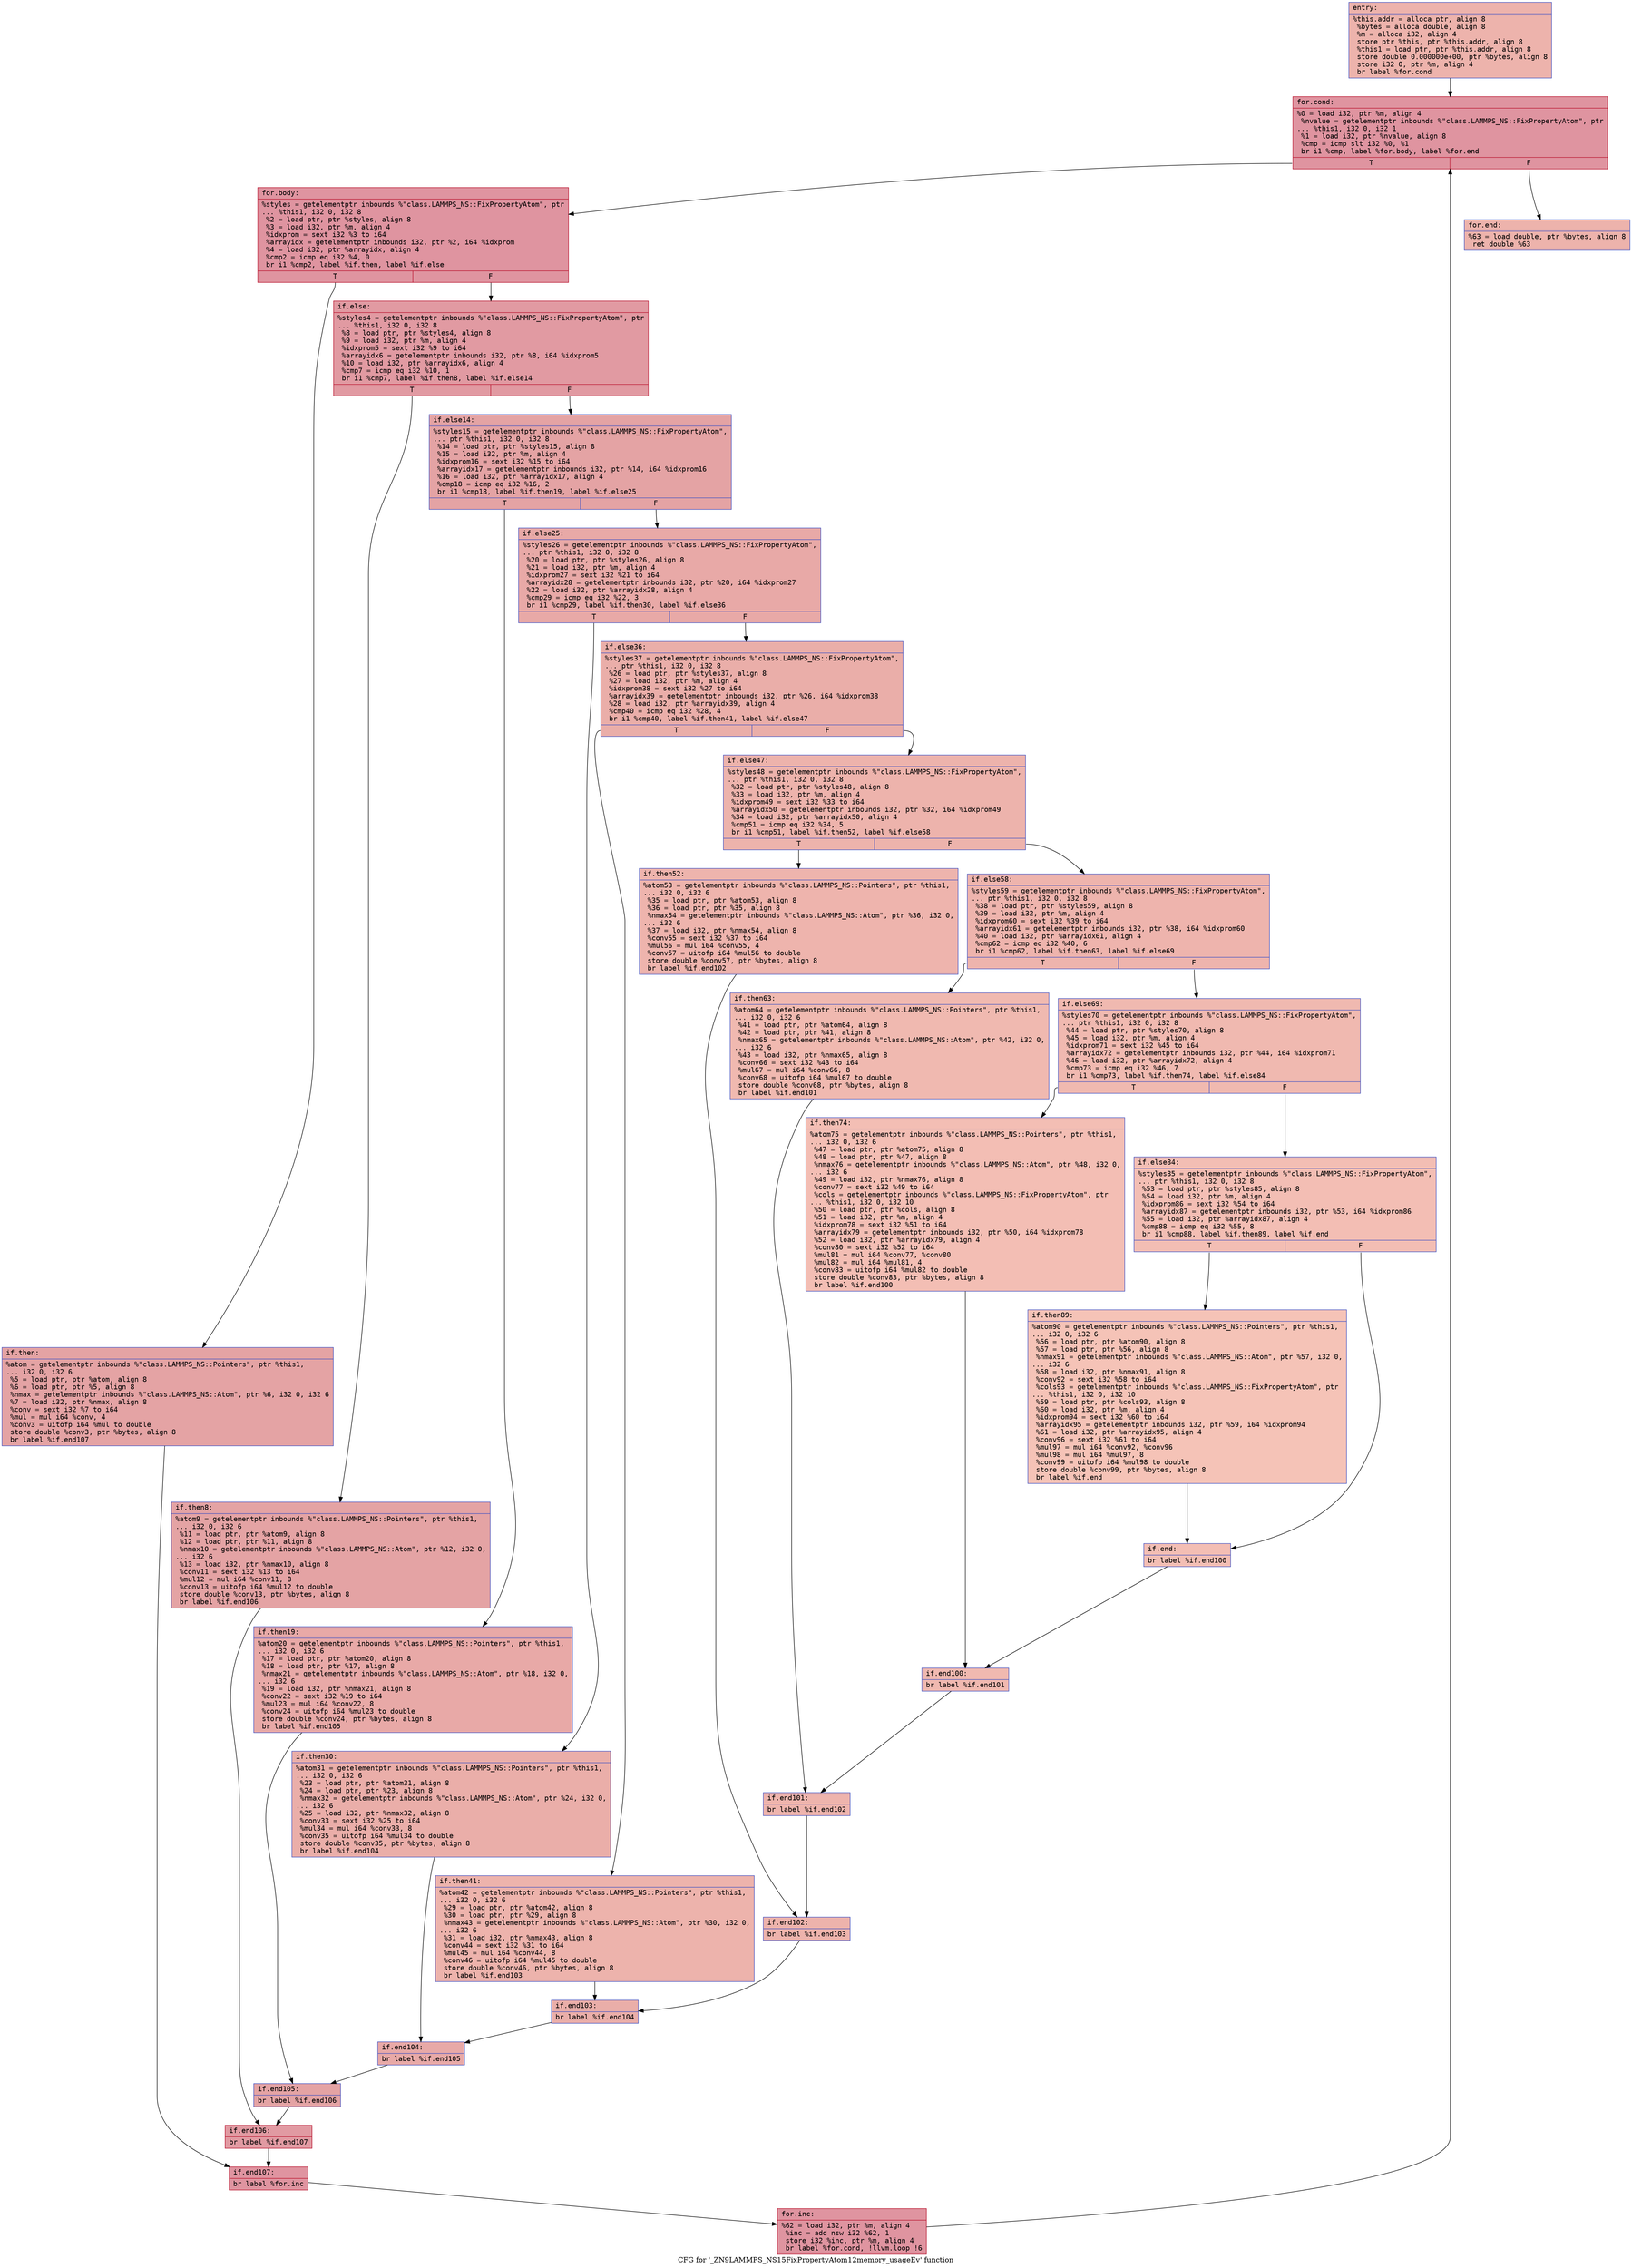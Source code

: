digraph "CFG for '_ZN9LAMMPS_NS15FixPropertyAtom12memory_usageEv' function" {
	label="CFG for '_ZN9LAMMPS_NS15FixPropertyAtom12memory_usageEv' function";

	Node0x561c2753ad40 [shape=record,color="#3d50c3ff", style=filled, fillcolor="#d6524470" fontname="Courier",label="{entry:\l|  %this.addr = alloca ptr, align 8\l  %bytes = alloca double, align 8\l  %m = alloca i32, align 4\l  store ptr %this, ptr %this.addr, align 8\l  %this1 = load ptr, ptr %this.addr, align 8\l  store double 0.000000e+00, ptr %bytes, align 8\l  store i32 0, ptr %m, align 4\l  br label %for.cond\l}"];
	Node0x561c2753ad40 -> Node0x561c2753bb70[tooltip="entry -> for.cond\nProbability 100.00%" ];
	Node0x561c2753bb70 [shape=record,color="#b70d28ff", style=filled, fillcolor="#b70d2870" fontname="Courier",label="{for.cond:\l|  %0 = load i32, ptr %m, align 4\l  %nvalue = getelementptr inbounds %\"class.LAMMPS_NS::FixPropertyAtom\", ptr\l... %this1, i32 0, i32 1\l  %1 = load i32, ptr %nvalue, align 8\l  %cmp = icmp slt i32 %0, %1\l  br i1 %cmp, label %for.body, label %for.end\l|{<s0>T|<s1>F}}"];
	Node0x561c2753bb70:s0 -> Node0x561c2753bef0[tooltip="for.cond -> for.body\nProbability 96.88%" ];
	Node0x561c2753bb70:s1 -> Node0x561c2753bf70[tooltip="for.cond -> for.end\nProbability 3.12%" ];
	Node0x561c2753bef0 [shape=record,color="#b70d28ff", style=filled, fillcolor="#b70d2870" fontname="Courier",label="{for.body:\l|  %styles = getelementptr inbounds %\"class.LAMMPS_NS::FixPropertyAtom\", ptr\l... %this1, i32 0, i32 8\l  %2 = load ptr, ptr %styles, align 8\l  %3 = load i32, ptr %m, align 4\l  %idxprom = sext i32 %3 to i64\l  %arrayidx = getelementptr inbounds i32, ptr %2, i64 %idxprom\l  %4 = load i32, ptr %arrayidx, align 4\l  %cmp2 = icmp eq i32 %4, 0\l  br i1 %cmp2, label %if.then, label %if.else\l|{<s0>T|<s1>F}}"];
	Node0x561c2753bef0:s0 -> Node0x561c27540030[tooltip="for.body -> if.then\nProbability 37.50%" ];
	Node0x561c2753bef0:s1 -> Node0x561c275400a0[tooltip="for.body -> if.else\nProbability 62.50%" ];
	Node0x561c27540030 [shape=record,color="#3d50c3ff", style=filled, fillcolor="#c32e3170" fontname="Courier",label="{if.then:\l|  %atom = getelementptr inbounds %\"class.LAMMPS_NS::Pointers\", ptr %this1,\l... i32 0, i32 6\l  %5 = load ptr, ptr %atom, align 8\l  %6 = load ptr, ptr %5, align 8\l  %nmax = getelementptr inbounds %\"class.LAMMPS_NS::Atom\", ptr %6, i32 0, i32 6\l  %7 = load i32, ptr %nmax, align 8\l  %conv = sext i32 %7 to i64\l  %mul = mul i64 %conv, 4\l  %conv3 = uitofp i64 %mul to double\l  store double %conv3, ptr %bytes, align 8\l  br label %if.end107\l}"];
	Node0x561c27540030 -> Node0x561c27540770[tooltip="if.then -> if.end107\nProbability 100.00%" ];
	Node0x561c275400a0 [shape=record,color="#b70d28ff", style=filled, fillcolor="#bb1b2c70" fontname="Courier",label="{if.else:\l|  %styles4 = getelementptr inbounds %\"class.LAMMPS_NS::FixPropertyAtom\", ptr\l... %this1, i32 0, i32 8\l  %8 = load ptr, ptr %styles4, align 8\l  %9 = load i32, ptr %m, align 4\l  %idxprom5 = sext i32 %9 to i64\l  %arrayidx6 = getelementptr inbounds i32, ptr %8, i64 %idxprom5\l  %10 = load i32, ptr %arrayidx6, align 4\l  %cmp7 = icmp eq i32 %10, 1\l  br i1 %cmp7, label %if.then8, label %if.else14\l|{<s0>T|<s1>F}}"];
	Node0x561c275400a0:s0 -> Node0x561c27540e90[tooltip="if.else -> if.then8\nProbability 50.00%" ];
	Node0x561c275400a0:s1 -> Node0x561c27540ee0[tooltip="if.else -> if.else14\nProbability 50.00%" ];
	Node0x561c27540e90 [shape=record,color="#3d50c3ff", style=filled, fillcolor="#c32e3170" fontname="Courier",label="{if.then8:\l|  %atom9 = getelementptr inbounds %\"class.LAMMPS_NS::Pointers\", ptr %this1,\l... i32 0, i32 6\l  %11 = load ptr, ptr %atom9, align 8\l  %12 = load ptr, ptr %11, align 8\l  %nmax10 = getelementptr inbounds %\"class.LAMMPS_NS::Atom\", ptr %12, i32 0,\l... i32 6\l  %13 = load i32, ptr %nmax10, align 8\l  %conv11 = sext i32 %13 to i64\l  %mul12 = mul i64 %conv11, 8\l  %conv13 = uitofp i64 %mul12 to double\l  store double %conv13, ptr %bytes, align 8\l  br label %if.end106\l}"];
	Node0x561c27540e90 -> Node0x561c275415c0[tooltip="if.then8 -> if.end106\nProbability 100.00%" ];
	Node0x561c27540ee0 [shape=record,color="#3d50c3ff", style=filled, fillcolor="#c32e3170" fontname="Courier",label="{if.else14:\l|  %styles15 = getelementptr inbounds %\"class.LAMMPS_NS::FixPropertyAtom\",\l... ptr %this1, i32 0, i32 8\l  %14 = load ptr, ptr %styles15, align 8\l  %15 = load i32, ptr %m, align 4\l  %idxprom16 = sext i32 %15 to i64\l  %arrayidx17 = getelementptr inbounds i32, ptr %14, i64 %idxprom16\l  %16 = load i32, ptr %arrayidx17, align 4\l  %cmp18 = icmp eq i32 %16, 2\l  br i1 %cmp18, label %if.then19, label %if.else25\l|{<s0>T|<s1>F}}"];
	Node0x561c27540ee0:s0 -> Node0x561c27541b40[tooltip="if.else14 -> if.then19\nProbability 50.00%" ];
	Node0x561c27540ee0:s1 -> Node0x561c27541bc0[tooltip="if.else14 -> if.else25\nProbability 50.00%" ];
	Node0x561c27541b40 [shape=record,color="#3d50c3ff", style=filled, fillcolor="#ca3b3770" fontname="Courier",label="{if.then19:\l|  %atom20 = getelementptr inbounds %\"class.LAMMPS_NS::Pointers\", ptr %this1,\l... i32 0, i32 6\l  %17 = load ptr, ptr %atom20, align 8\l  %18 = load ptr, ptr %17, align 8\l  %nmax21 = getelementptr inbounds %\"class.LAMMPS_NS::Atom\", ptr %18, i32 0,\l... i32 6\l  %19 = load i32, ptr %nmax21, align 8\l  %conv22 = sext i32 %19 to i64\l  %mul23 = mul i64 %conv22, 8\l  %conv24 = uitofp i64 %mul23 to double\l  store double %conv24, ptr %bytes, align 8\l  br label %if.end105\l}"];
	Node0x561c27541b40 -> Node0x561c275422a0[tooltip="if.then19 -> if.end105\nProbability 100.00%" ];
	Node0x561c27541bc0 [shape=record,color="#3d50c3ff", style=filled, fillcolor="#ca3b3770" fontname="Courier",label="{if.else25:\l|  %styles26 = getelementptr inbounds %\"class.LAMMPS_NS::FixPropertyAtom\",\l... ptr %this1, i32 0, i32 8\l  %20 = load ptr, ptr %styles26, align 8\l  %21 = load i32, ptr %m, align 4\l  %idxprom27 = sext i32 %21 to i64\l  %arrayidx28 = getelementptr inbounds i32, ptr %20, i64 %idxprom27\l  %22 = load i32, ptr %arrayidx28, align 4\l  %cmp29 = icmp eq i32 %22, 3\l  br i1 %cmp29, label %if.then30, label %if.else36\l|{<s0>T|<s1>F}}"];
	Node0x561c27541bc0:s0 -> Node0x561c27540ce0[tooltip="if.else25 -> if.then30\nProbability 50.00%" ];
	Node0x561c27541bc0:s1 -> Node0x561c27540d60[tooltip="if.else25 -> if.else36\nProbability 50.00%" ];
	Node0x561c27540ce0 [shape=record,color="#3d50c3ff", style=filled, fillcolor="#d0473d70" fontname="Courier",label="{if.then30:\l|  %atom31 = getelementptr inbounds %\"class.LAMMPS_NS::Pointers\", ptr %this1,\l... i32 0, i32 6\l  %23 = load ptr, ptr %atom31, align 8\l  %24 = load ptr, ptr %23, align 8\l  %nmax32 = getelementptr inbounds %\"class.LAMMPS_NS::Atom\", ptr %24, i32 0,\l... i32 6\l  %25 = load i32, ptr %nmax32, align 8\l  %conv33 = sext i32 %25 to i64\l  %mul34 = mul i64 %conv33, 8\l  %conv35 = uitofp i64 %mul34 to double\l  store double %conv35, ptr %bytes, align 8\l  br label %if.end104\l}"];
	Node0x561c27540ce0 -> Node0x561c27543280[tooltip="if.then30 -> if.end104\nProbability 100.00%" ];
	Node0x561c27540d60 [shape=record,color="#3d50c3ff", style=filled, fillcolor="#d0473d70" fontname="Courier",label="{if.else36:\l|  %styles37 = getelementptr inbounds %\"class.LAMMPS_NS::FixPropertyAtom\",\l... ptr %this1, i32 0, i32 8\l  %26 = load ptr, ptr %styles37, align 8\l  %27 = load i32, ptr %m, align 4\l  %idxprom38 = sext i32 %27 to i64\l  %arrayidx39 = getelementptr inbounds i32, ptr %26, i64 %idxprom38\l  %28 = load i32, ptr %arrayidx39, align 4\l  %cmp40 = icmp eq i32 %28, 4\l  br i1 %cmp40, label %if.then41, label %if.else47\l|{<s0>T|<s1>F}}"];
	Node0x561c27540d60:s0 -> Node0x561c27543800[tooltip="if.else36 -> if.then41\nProbability 50.00%" ];
	Node0x561c27540d60:s1 -> Node0x561c27543880[tooltip="if.else36 -> if.else47\nProbability 50.00%" ];
	Node0x561c27543800 [shape=record,color="#3d50c3ff", style=filled, fillcolor="#d6524470" fontname="Courier",label="{if.then41:\l|  %atom42 = getelementptr inbounds %\"class.LAMMPS_NS::Pointers\", ptr %this1,\l... i32 0, i32 6\l  %29 = load ptr, ptr %atom42, align 8\l  %30 = load ptr, ptr %29, align 8\l  %nmax43 = getelementptr inbounds %\"class.LAMMPS_NS::Atom\", ptr %30, i32 0,\l... i32 6\l  %31 = load i32, ptr %nmax43, align 8\l  %conv44 = sext i32 %31 to i64\l  %mul45 = mul i64 %conv44, 8\l  %conv46 = uitofp i64 %mul45 to double\l  store double %conv46, ptr %bytes, align 8\l  br label %if.end103\l}"];
	Node0x561c27543800 -> Node0x561c27543f60[tooltip="if.then41 -> if.end103\nProbability 100.00%" ];
	Node0x561c27543880 [shape=record,color="#3d50c3ff", style=filled, fillcolor="#d6524470" fontname="Courier",label="{if.else47:\l|  %styles48 = getelementptr inbounds %\"class.LAMMPS_NS::FixPropertyAtom\",\l... ptr %this1, i32 0, i32 8\l  %32 = load ptr, ptr %styles48, align 8\l  %33 = load i32, ptr %m, align 4\l  %idxprom49 = sext i32 %33 to i64\l  %arrayidx50 = getelementptr inbounds i32, ptr %32, i64 %idxprom49\l  %34 = load i32, ptr %arrayidx50, align 4\l  %cmp51 = icmp eq i32 %34, 5\l  br i1 %cmp51, label %if.then52, label %if.else58\l|{<s0>T|<s1>F}}"];
	Node0x561c27543880:s0 -> Node0x561c275444e0[tooltip="if.else47 -> if.then52\nProbability 50.00%" ];
	Node0x561c27543880:s1 -> Node0x561c27544560[tooltip="if.else47 -> if.else58\nProbability 50.00%" ];
	Node0x561c275444e0 [shape=record,color="#3d50c3ff", style=filled, fillcolor="#d8564670" fontname="Courier",label="{if.then52:\l|  %atom53 = getelementptr inbounds %\"class.LAMMPS_NS::Pointers\", ptr %this1,\l... i32 0, i32 6\l  %35 = load ptr, ptr %atom53, align 8\l  %36 = load ptr, ptr %35, align 8\l  %nmax54 = getelementptr inbounds %\"class.LAMMPS_NS::Atom\", ptr %36, i32 0,\l... i32 6\l  %37 = load i32, ptr %nmax54, align 8\l  %conv55 = sext i32 %37 to i64\l  %mul56 = mul i64 %conv55, 4\l  %conv57 = uitofp i64 %mul56 to double\l  store double %conv57, ptr %bytes, align 8\l  br label %if.end102\l}"];
	Node0x561c275444e0 -> Node0x561c27544ca0[tooltip="if.then52 -> if.end102\nProbability 100.00%" ];
	Node0x561c27544560 [shape=record,color="#3d50c3ff", style=filled, fillcolor="#d8564670" fontname="Courier",label="{if.else58:\l|  %styles59 = getelementptr inbounds %\"class.LAMMPS_NS::FixPropertyAtom\",\l... ptr %this1, i32 0, i32 8\l  %38 = load ptr, ptr %styles59, align 8\l  %39 = load i32, ptr %m, align 4\l  %idxprom60 = sext i32 %39 to i64\l  %arrayidx61 = getelementptr inbounds i32, ptr %38, i64 %idxprom60\l  %40 = load i32, ptr %arrayidx61, align 4\l  %cmp62 = icmp eq i32 %40, 6\l  br i1 %cmp62, label %if.then63, label %if.else69\l|{<s0>T|<s1>F}}"];
	Node0x561c27544560:s0 -> Node0x561c27545220[tooltip="if.else58 -> if.then63\nProbability 50.00%" ];
	Node0x561c27544560:s1 -> Node0x561c275452a0[tooltip="if.else58 -> if.else69\nProbability 50.00%" ];
	Node0x561c27545220 [shape=record,color="#3d50c3ff", style=filled, fillcolor="#de614d70" fontname="Courier",label="{if.then63:\l|  %atom64 = getelementptr inbounds %\"class.LAMMPS_NS::Pointers\", ptr %this1,\l... i32 0, i32 6\l  %41 = load ptr, ptr %atom64, align 8\l  %42 = load ptr, ptr %41, align 8\l  %nmax65 = getelementptr inbounds %\"class.LAMMPS_NS::Atom\", ptr %42, i32 0,\l... i32 6\l  %43 = load i32, ptr %nmax65, align 8\l  %conv66 = sext i32 %43 to i64\l  %mul67 = mul i64 %conv66, 8\l  %conv68 = uitofp i64 %mul67 to double\l  store double %conv68, ptr %bytes, align 8\l  br label %if.end101\l}"];
	Node0x561c27545220 -> Node0x561c275459e0[tooltip="if.then63 -> if.end101\nProbability 100.00%" ];
	Node0x561c275452a0 [shape=record,color="#3d50c3ff", style=filled, fillcolor="#de614d70" fontname="Courier",label="{if.else69:\l|  %styles70 = getelementptr inbounds %\"class.LAMMPS_NS::FixPropertyAtom\",\l... ptr %this1, i32 0, i32 8\l  %44 = load ptr, ptr %styles70, align 8\l  %45 = load i32, ptr %m, align 4\l  %idxprom71 = sext i32 %45 to i64\l  %arrayidx72 = getelementptr inbounds i32, ptr %44, i64 %idxprom71\l  %46 = load i32, ptr %arrayidx72, align 4\l  %cmp73 = icmp eq i32 %46, 7\l  br i1 %cmp73, label %if.then74, label %if.else84\l|{<s0>T|<s1>F}}"];
	Node0x561c275452a0:s0 -> Node0x561c27542820[tooltip="if.else69 -> if.then74\nProbability 50.00%" ];
	Node0x561c275452a0:s1 -> Node0x561c275428a0[tooltip="if.else69 -> if.else84\nProbability 50.00%" ];
	Node0x561c27542820 [shape=record,color="#3d50c3ff", style=filled, fillcolor="#e36c5570" fontname="Courier",label="{if.then74:\l|  %atom75 = getelementptr inbounds %\"class.LAMMPS_NS::Pointers\", ptr %this1,\l... i32 0, i32 6\l  %47 = load ptr, ptr %atom75, align 8\l  %48 = load ptr, ptr %47, align 8\l  %nmax76 = getelementptr inbounds %\"class.LAMMPS_NS::Atom\", ptr %48, i32 0,\l... i32 6\l  %49 = load i32, ptr %nmax76, align 8\l  %conv77 = sext i32 %49 to i64\l  %cols = getelementptr inbounds %\"class.LAMMPS_NS::FixPropertyAtom\", ptr\l... %this1, i32 0, i32 10\l  %50 = load ptr, ptr %cols, align 8\l  %51 = load i32, ptr %m, align 4\l  %idxprom78 = sext i32 %51 to i64\l  %arrayidx79 = getelementptr inbounds i32, ptr %50, i64 %idxprom78\l  %52 = load i32, ptr %arrayidx79, align 4\l  %conv80 = sext i32 %52 to i64\l  %mul81 = mul i64 %conv77, %conv80\l  %mul82 = mul i64 %mul81, 4\l  %conv83 = uitofp i64 %mul82 to double\l  store double %conv83, ptr %bytes, align 8\l  br label %if.end100\l}"];
	Node0x561c27542820 -> Node0x561c27547a50[tooltip="if.then74 -> if.end100\nProbability 100.00%" ];
	Node0x561c275428a0 [shape=record,color="#3d50c3ff", style=filled, fillcolor="#e36c5570" fontname="Courier",label="{if.else84:\l|  %styles85 = getelementptr inbounds %\"class.LAMMPS_NS::FixPropertyAtom\",\l... ptr %this1, i32 0, i32 8\l  %53 = load ptr, ptr %styles85, align 8\l  %54 = load i32, ptr %m, align 4\l  %idxprom86 = sext i32 %54 to i64\l  %arrayidx87 = getelementptr inbounds i32, ptr %53, i64 %idxprom86\l  %55 = load i32, ptr %arrayidx87, align 4\l  %cmp88 = icmp eq i32 %55, 8\l  br i1 %cmp88, label %if.then89, label %if.end\l|{<s0>T|<s1>F}}"];
	Node0x561c275428a0:s0 -> Node0x561c27547fd0[tooltip="if.else84 -> if.then89\nProbability 50.00%" ];
	Node0x561c275428a0:s1 -> Node0x561c27548050[tooltip="if.else84 -> if.end\nProbability 50.00%" ];
	Node0x561c27547fd0 [shape=record,color="#3d50c3ff", style=filled, fillcolor="#e8765c70" fontname="Courier",label="{if.then89:\l|  %atom90 = getelementptr inbounds %\"class.LAMMPS_NS::Pointers\", ptr %this1,\l... i32 0, i32 6\l  %56 = load ptr, ptr %atom90, align 8\l  %57 = load ptr, ptr %56, align 8\l  %nmax91 = getelementptr inbounds %\"class.LAMMPS_NS::Atom\", ptr %57, i32 0,\l... i32 6\l  %58 = load i32, ptr %nmax91, align 8\l  %conv92 = sext i32 %58 to i64\l  %cols93 = getelementptr inbounds %\"class.LAMMPS_NS::FixPropertyAtom\", ptr\l... %this1, i32 0, i32 10\l  %59 = load ptr, ptr %cols93, align 8\l  %60 = load i32, ptr %m, align 4\l  %idxprom94 = sext i32 %60 to i64\l  %arrayidx95 = getelementptr inbounds i32, ptr %59, i64 %idxprom94\l  %61 = load i32, ptr %arrayidx95, align 4\l  %conv96 = sext i32 %61 to i64\l  %mul97 = mul i64 %conv92, %conv96\l  %mul98 = mul i64 %mul97, 8\l  %conv99 = uitofp i64 %mul98 to double\l  store double %conv99, ptr %bytes, align 8\l  br label %if.end\l}"];
	Node0x561c27547fd0 -> Node0x561c27548050[tooltip="if.then89 -> if.end\nProbability 100.00%" ];
	Node0x561c27548050 [shape=record,color="#3d50c3ff", style=filled, fillcolor="#e36c5570" fontname="Courier",label="{if.end:\l|  br label %if.end100\l}"];
	Node0x561c27548050 -> Node0x561c27547a50[tooltip="if.end -> if.end100\nProbability 100.00%" ];
	Node0x561c27547a50 [shape=record,color="#3d50c3ff", style=filled, fillcolor="#de614d70" fontname="Courier",label="{if.end100:\l|  br label %if.end101\l}"];
	Node0x561c27547a50 -> Node0x561c275459e0[tooltip="if.end100 -> if.end101\nProbability 100.00%" ];
	Node0x561c275459e0 [shape=record,color="#3d50c3ff", style=filled, fillcolor="#d8564670" fontname="Courier",label="{if.end101:\l|  br label %if.end102\l}"];
	Node0x561c275459e0 -> Node0x561c27544ca0[tooltip="if.end101 -> if.end102\nProbability 100.00%" ];
	Node0x561c27544ca0 [shape=record,color="#3d50c3ff", style=filled, fillcolor="#d6524470" fontname="Courier",label="{if.end102:\l|  br label %if.end103\l}"];
	Node0x561c27544ca0 -> Node0x561c27543f60[tooltip="if.end102 -> if.end103\nProbability 100.00%" ];
	Node0x561c27543f60 [shape=record,color="#3d50c3ff", style=filled, fillcolor="#d0473d70" fontname="Courier",label="{if.end103:\l|  br label %if.end104\l}"];
	Node0x561c27543f60 -> Node0x561c27543280[tooltip="if.end103 -> if.end104\nProbability 100.00%" ];
	Node0x561c27543280 [shape=record,color="#3d50c3ff", style=filled, fillcolor="#ca3b3770" fontname="Courier",label="{if.end104:\l|  br label %if.end105\l}"];
	Node0x561c27543280 -> Node0x561c275422a0[tooltip="if.end104 -> if.end105\nProbability 100.00%" ];
	Node0x561c275422a0 [shape=record,color="#3d50c3ff", style=filled, fillcolor="#c32e3170" fontname="Courier",label="{if.end105:\l|  br label %if.end106\l}"];
	Node0x561c275422a0 -> Node0x561c275415c0[tooltip="if.end105 -> if.end106\nProbability 100.00%" ];
	Node0x561c275415c0 [shape=record,color="#b70d28ff", style=filled, fillcolor="#bb1b2c70" fontname="Courier",label="{if.end106:\l|  br label %if.end107\l}"];
	Node0x561c275415c0 -> Node0x561c27540770[tooltip="if.end106 -> if.end107\nProbability 100.00%" ];
	Node0x561c27540770 [shape=record,color="#b70d28ff", style=filled, fillcolor="#b70d2870" fontname="Courier",label="{if.end107:\l|  br label %for.inc\l}"];
	Node0x561c27540770 -> Node0x561c27549080[tooltip="if.end107 -> for.inc\nProbability 100.00%" ];
	Node0x561c27549080 [shape=record,color="#b70d28ff", style=filled, fillcolor="#b70d2870" fontname="Courier",label="{for.inc:\l|  %62 = load i32, ptr %m, align 4\l  %inc = add nsw i32 %62, 1\l  store i32 %inc, ptr %m, align 4\l  br label %for.cond, !llvm.loop !6\l}"];
	Node0x561c27549080 -> Node0x561c2753bb70[tooltip="for.inc -> for.cond\nProbability 100.00%" ];
	Node0x561c2753bf70 [shape=record,color="#3d50c3ff", style=filled, fillcolor="#d6524470" fontname="Courier",label="{for.end:\l|  %63 = load double, ptr %bytes, align 8\l  ret double %63\l}"];
}
